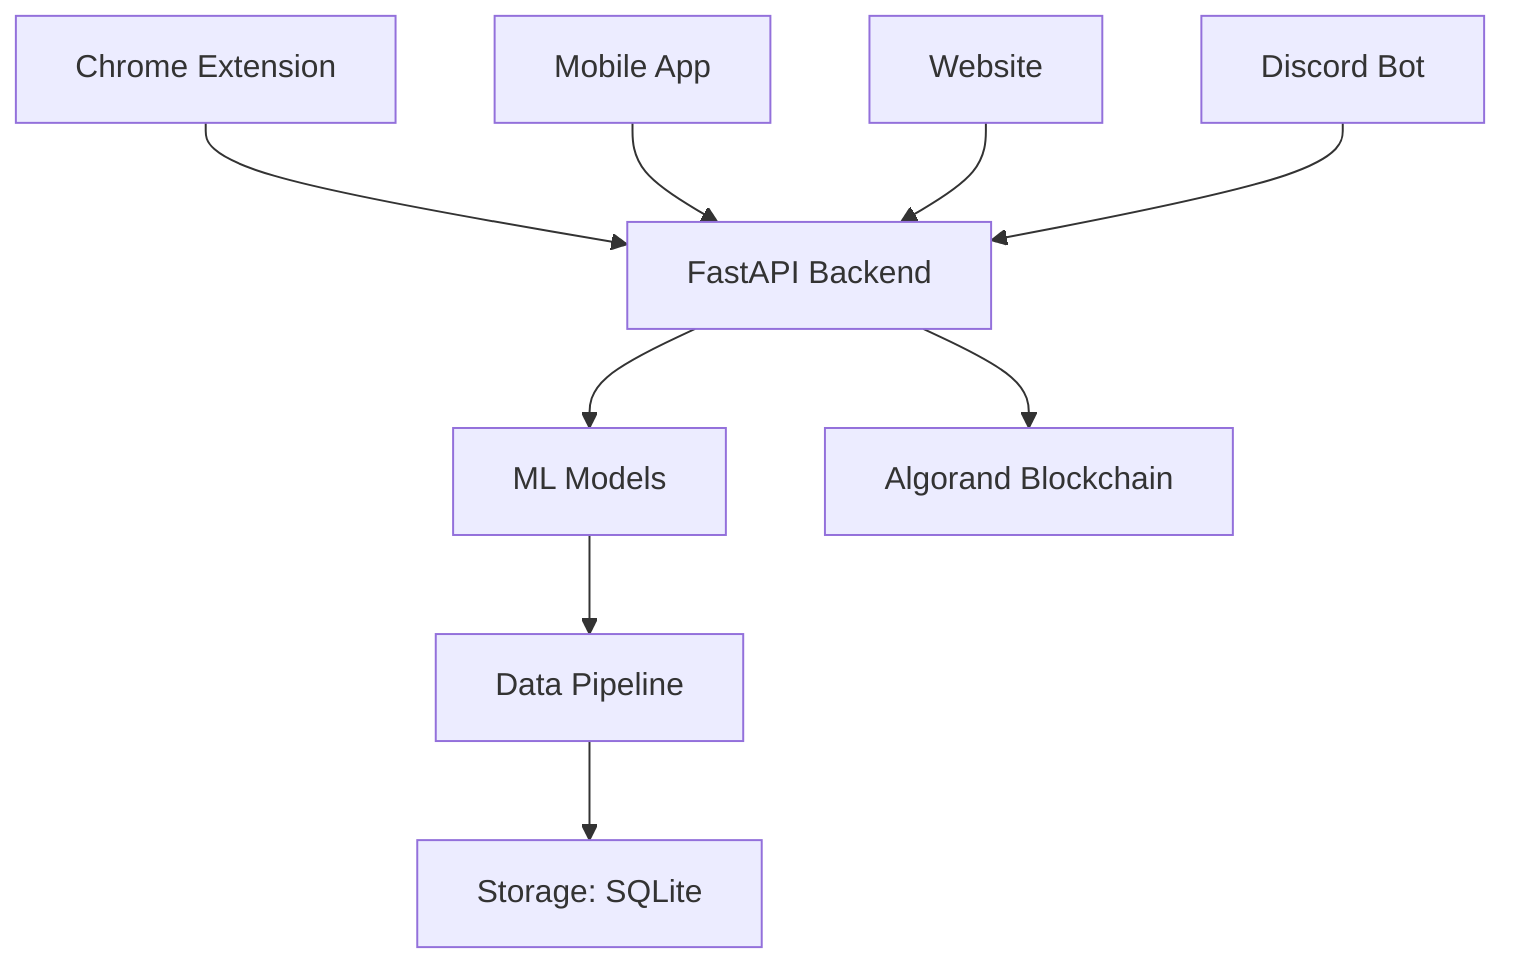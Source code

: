 graph TD
    A[Chrome Extension] --> B[FastAPI Backend]
    C[Mobile App] --> B
    D[Website] --> B
    E[Discord Bot] --> B
    B --> F[ML Models]
    B --> G[Algorand Blockchain]
    F --> H[Data Pipeline]
    H --> I[Storage: SQLite]